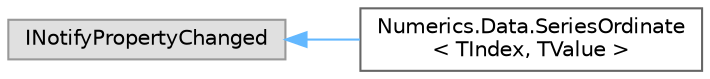 digraph "Graphical Class Hierarchy"
{
 // LATEX_PDF_SIZE
  bgcolor="transparent";
  edge [fontname=Helvetica,fontsize=10,labelfontname=Helvetica,labelfontsize=10];
  node [fontname=Helvetica,fontsize=10,shape=box,height=0.2,width=0.4];
  rankdir="LR";
  Node0 [id="Node000000",label="INotifyPropertyChanged",height=0.2,width=0.4,color="grey60", fillcolor="#E0E0E0", style="filled",tooltip=" "];
  Node0 -> Node1 [id="edge11_Node000000_Node000001",dir="back",color="steelblue1",style="solid",tooltip=" "];
  Node1 [id="Node000001",label="Numerics.Data.SeriesOrdinate\l\< TIndex, TValue \>",height=0.2,width=0.4,color="grey40", fillcolor="white", style="filled",URL="$class_numerics_1_1_data_1_1_series_ordinate.html",tooltip="A series ordinate."];
}
